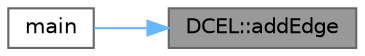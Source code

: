 digraph "DCEL::addEdge"
{
 // LATEX_PDF_SIZE
  bgcolor="transparent";
  edge [fontname=Helvetica,fontsize=10,labelfontname=Helvetica,labelfontsize=10];
  node [fontname=Helvetica,fontsize=10,shape=box,height=0.2,width=0.4];
  rankdir="RL";
  Node1 [label="DCEL::addEdge",height=0.2,width=0.4,color="gray40", fillcolor="grey60", style="filled", fontcolor="black",tooltip="adds an edge to the DCEL edge list"];
  Node1 -> Node2 [dir="back",color="steelblue1",style="solid"];
  Node2 [label="main",height=0.2,width=0.4,color="grey40", fillcolor="white", style="filled",URL="$main2_8cpp.html#ae66f6b31b5ad750f1fe042a706a4e3d4",tooltip=" "];
}
